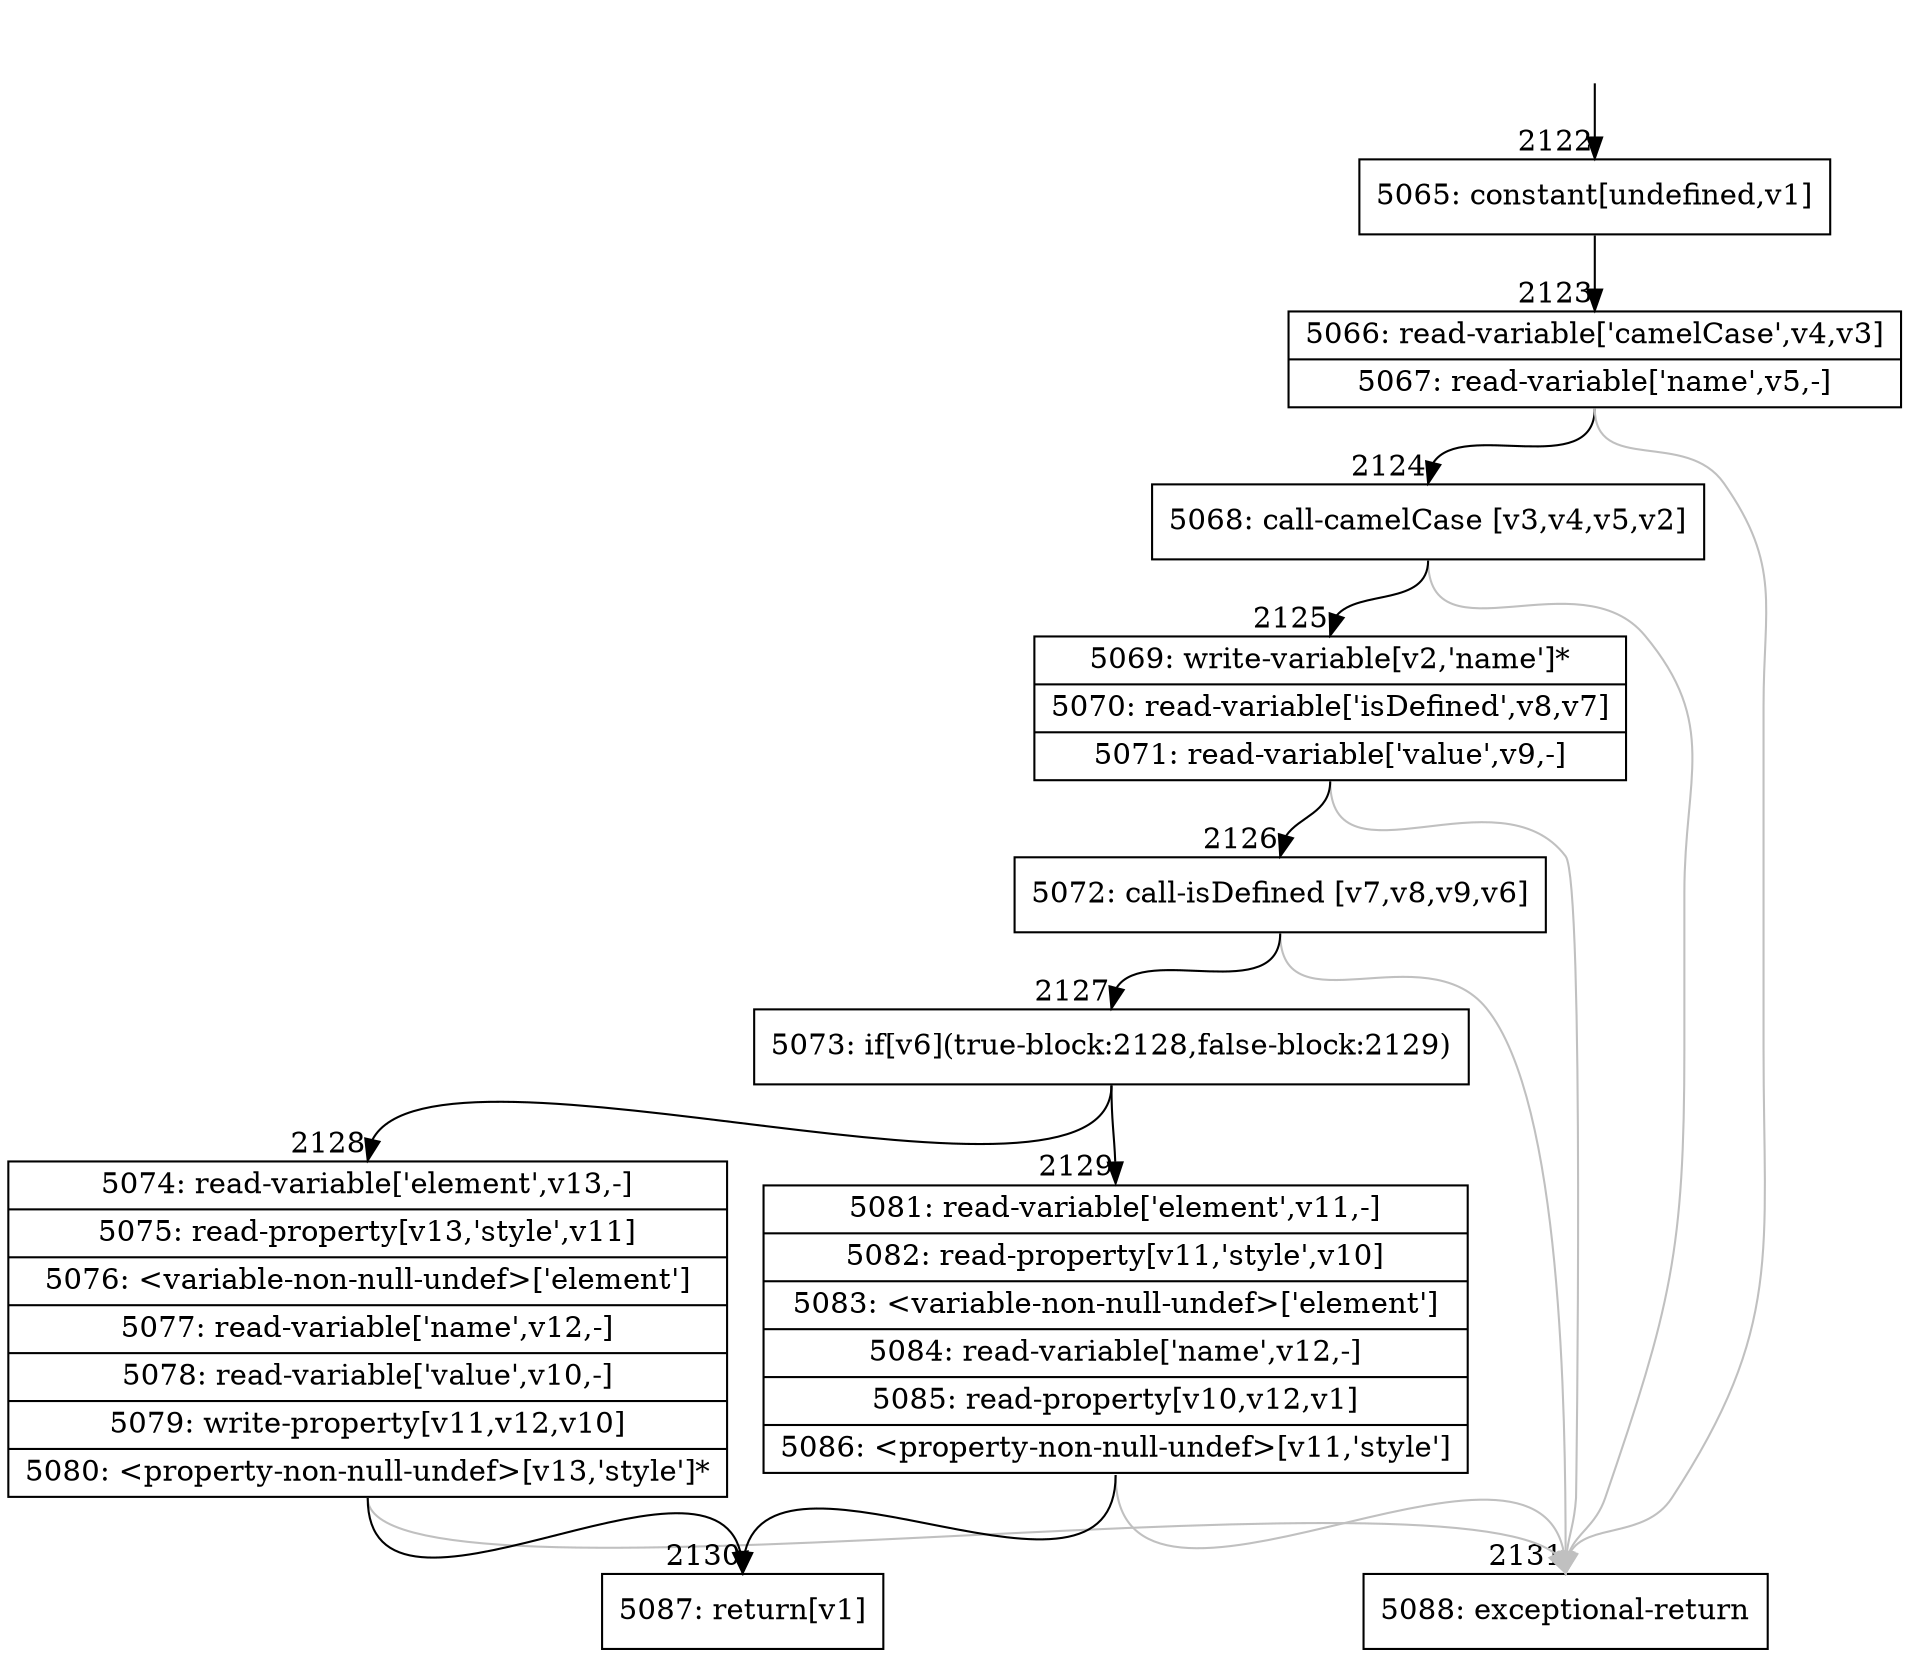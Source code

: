 digraph {
rankdir="TD"
BB_entry164[shape=none,label=""];
BB_entry164 -> BB2122 [tailport=s, headport=n, headlabel="    2122"]
BB2122 [shape=record label="{5065: constant[undefined,v1]}" ] 
BB2122 -> BB2123 [tailport=s, headport=n, headlabel="      2123"]
BB2123 [shape=record label="{5066: read-variable['camelCase',v4,v3]|5067: read-variable['name',v5,-]}" ] 
BB2123 -> BB2124 [tailport=s, headport=n, headlabel="      2124"]
BB2123 -> BB2131 [tailport=s, headport=n, color=gray, headlabel="      2131"]
BB2124 [shape=record label="{5068: call-camelCase [v3,v4,v5,v2]}" ] 
BB2124 -> BB2125 [tailport=s, headport=n, headlabel="      2125"]
BB2124 -> BB2131 [tailport=s, headport=n, color=gray]
BB2125 [shape=record label="{5069: write-variable[v2,'name']*|5070: read-variable['isDefined',v8,v7]|5071: read-variable['value',v9,-]}" ] 
BB2125 -> BB2126 [tailport=s, headport=n, headlabel="      2126"]
BB2125 -> BB2131 [tailport=s, headport=n, color=gray]
BB2126 [shape=record label="{5072: call-isDefined [v7,v8,v9,v6]}" ] 
BB2126 -> BB2127 [tailport=s, headport=n, headlabel="      2127"]
BB2126 -> BB2131 [tailport=s, headport=n, color=gray]
BB2127 [shape=record label="{5073: if[v6](true-block:2128,false-block:2129)}" ] 
BB2127 -> BB2128 [tailport=s, headport=n, headlabel="      2128"]
BB2127 -> BB2129 [tailport=s, headport=n, headlabel="      2129"]
BB2128 [shape=record label="{5074: read-variable['element',v13,-]|5075: read-property[v13,'style',v11]|5076: \<variable-non-null-undef\>['element']|5077: read-variable['name',v12,-]|5078: read-variable['value',v10,-]|5079: write-property[v11,v12,v10]|5080: \<property-non-null-undef\>[v13,'style']*}" ] 
BB2128 -> BB2130 [tailport=s, headport=n, headlabel="      2130"]
BB2128 -> BB2131 [tailport=s, headport=n, color=gray]
BB2129 [shape=record label="{5081: read-variable['element',v11,-]|5082: read-property[v11,'style',v10]|5083: \<variable-non-null-undef\>['element']|5084: read-variable['name',v12,-]|5085: read-property[v10,v12,v1]|5086: \<property-non-null-undef\>[v11,'style']}" ] 
BB2129 -> BB2130 [tailport=s, headport=n]
BB2129 -> BB2131 [tailport=s, headport=n, color=gray]
BB2130 [shape=record label="{5087: return[v1]}" ] 
BB2131 [shape=record label="{5088: exceptional-return}" ] 
//#$~ 3102
}
